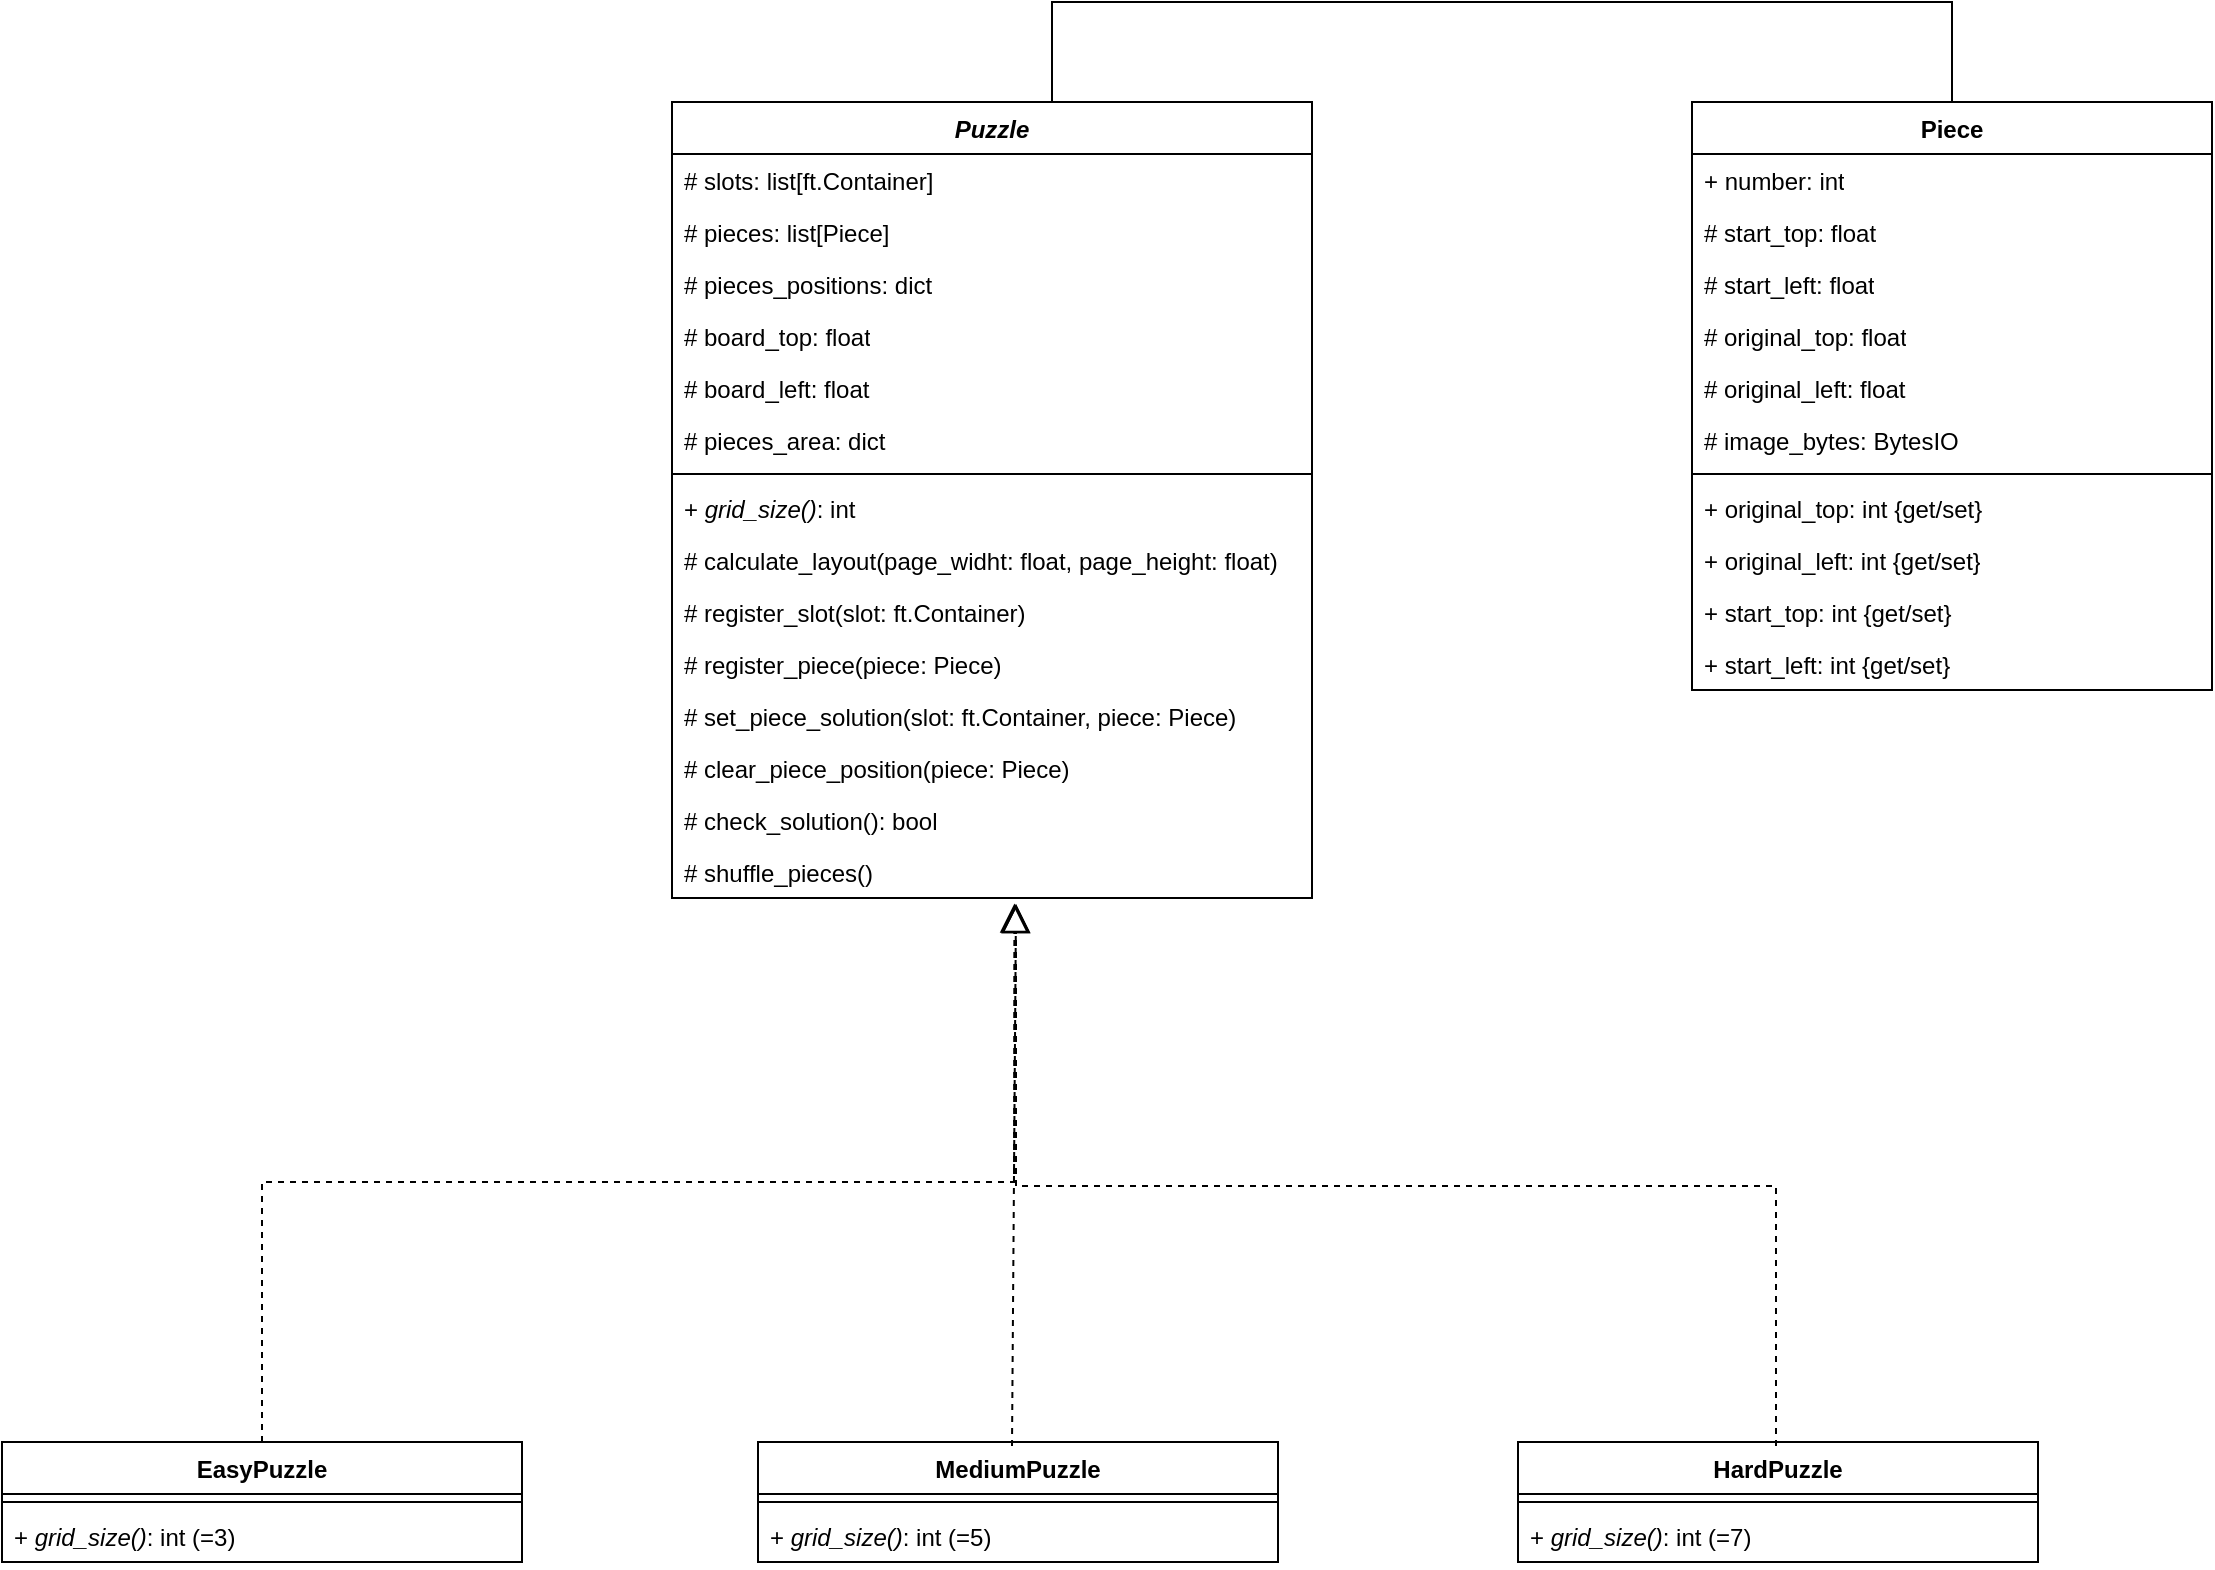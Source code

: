 <mxfile version="27.1.6">
  <diagram name="Page-1" id="c4acf3e9-155e-7222-9cf6-157b1a14988f">
    <mxGraphModel dx="1324" dy="473" grid="1" gridSize="10" guides="1" tooltips="1" connect="1" arrows="1" fold="1" page="1" pageScale="1" pageWidth="850" pageHeight="1100" background="none" math="0" shadow="0">
      <root>
        <mxCell id="0" />
        <mxCell id="1" parent="0" />
        <mxCell id="1fHKqAu6_xNlIaOvewAm-1" value="Piece" style="swimlane;fontStyle=1;align=center;verticalAlign=top;childLayout=stackLayout;horizontal=1;startSize=26;horizontalStack=0;resizeParent=1;resizeParentMax=0;resizeLast=0;collapsible=1;marginBottom=0;whiteSpace=wrap;html=1;" parent="1" vertex="1">
          <mxGeometry x="1010" y="110" width="260" height="294" as="geometry" />
        </mxCell>
        <mxCell id="1fHKqAu6_xNlIaOvewAm-3" value="+ number: int" style="text;strokeColor=none;fillColor=none;align=left;verticalAlign=top;spacingLeft=4;spacingRight=4;overflow=hidden;rotatable=0;points=[[0,0.5],[1,0.5]];portConstraint=eastwest;whiteSpace=wrap;html=1;" parent="1fHKqAu6_xNlIaOvewAm-1" vertex="1">
          <mxGeometry y="26" width="260" height="26" as="geometry" />
        </mxCell>
        <mxCell id="1fHKqAu6_xNlIaOvewAm-4" value="# start_top: float" style="text;strokeColor=none;fillColor=none;align=left;verticalAlign=top;spacingLeft=4;spacingRight=4;overflow=hidden;rotatable=0;points=[[0,0.5],[1,0.5]];portConstraint=eastwest;whiteSpace=wrap;html=1;" parent="1fHKqAu6_xNlIaOvewAm-1" vertex="1">
          <mxGeometry y="52" width="260" height="26" as="geometry" />
        </mxCell>
        <mxCell id="1fHKqAu6_xNlIaOvewAm-5" value="#&amp;nbsp;start_left: float" style="text;strokeColor=none;fillColor=none;align=left;verticalAlign=top;spacingLeft=4;spacingRight=4;overflow=hidden;rotatable=0;points=[[0,0.5],[1,0.5]];portConstraint=eastwest;whiteSpace=wrap;html=1;" parent="1fHKqAu6_xNlIaOvewAm-1" vertex="1">
          <mxGeometry y="78" width="260" height="26" as="geometry" />
        </mxCell>
        <mxCell id="1fHKqAu6_xNlIaOvewAm-12" value="#&amp;nbsp;original_top: float" style="text;strokeColor=none;fillColor=none;align=left;verticalAlign=top;spacingLeft=4;spacingRight=4;overflow=hidden;rotatable=0;points=[[0,0.5],[1,0.5]];portConstraint=eastwest;whiteSpace=wrap;html=1;" parent="1fHKqAu6_xNlIaOvewAm-1" vertex="1">
          <mxGeometry y="104" width="260" height="26" as="geometry" />
        </mxCell>
        <mxCell id="1fHKqAu6_xNlIaOvewAm-11" value="#&amp;nbsp;original_left: float" style="text;strokeColor=none;fillColor=none;align=left;verticalAlign=top;spacingLeft=4;spacingRight=4;overflow=hidden;rotatable=0;points=[[0,0.5],[1,0.5]];portConstraint=eastwest;whiteSpace=wrap;html=1;" parent="1fHKqAu6_xNlIaOvewAm-1" vertex="1">
          <mxGeometry y="130" width="260" height="26" as="geometry" />
        </mxCell>
        <mxCell id="jbpV1ImUtO6_WyjEiCDp-5" value="# image_bytes: BytesIO" style="text;strokeColor=none;fillColor=none;align=left;verticalAlign=top;spacingLeft=4;spacingRight=4;overflow=hidden;rotatable=0;points=[[0,0.5],[1,0.5]];portConstraint=eastwest;whiteSpace=wrap;html=1;" vertex="1" parent="1fHKqAu6_xNlIaOvewAm-1">
          <mxGeometry y="156" width="260" height="26" as="geometry" />
        </mxCell>
        <mxCell id="1fHKqAu6_xNlIaOvewAm-6" value="" style="line;strokeWidth=1;fillColor=none;align=left;verticalAlign=middle;spacingTop=-1;spacingLeft=3;spacingRight=3;rotatable=0;labelPosition=right;points=[];portConstraint=eastwest;strokeColor=inherit;" parent="1fHKqAu6_xNlIaOvewAm-1" vertex="1">
          <mxGeometry y="182" width="260" height="8" as="geometry" />
        </mxCell>
        <mxCell id="1fHKqAu6_xNlIaOvewAm-16" value="+ original_top: int {get/set}" style="text;strokeColor=none;fillColor=none;align=left;verticalAlign=top;spacingLeft=4;spacingRight=4;overflow=hidden;rotatable=0;points=[[0,0.5],[1,0.5]];portConstraint=eastwest;whiteSpace=wrap;html=1;" parent="1fHKqAu6_xNlIaOvewAm-1" vertex="1">
          <mxGeometry y="190" width="260" height="26" as="geometry" />
        </mxCell>
        <mxCell id="1fHKqAu6_xNlIaOvewAm-14" value="+ original_left: int {get/set}" style="text;strokeColor=none;fillColor=none;align=left;verticalAlign=top;spacingLeft=4;spacingRight=4;overflow=hidden;rotatable=0;points=[[0,0.5],[1,0.5]];portConstraint=eastwest;whiteSpace=wrap;html=1;" parent="1fHKqAu6_xNlIaOvewAm-1" vertex="1">
          <mxGeometry y="216" width="260" height="26" as="geometry" />
        </mxCell>
        <mxCell id="1fHKqAu6_xNlIaOvewAm-13" value="+ start_top: int {get/set}" style="text;strokeColor=none;fillColor=none;align=left;verticalAlign=top;spacingLeft=4;spacingRight=4;overflow=hidden;rotatable=0;points=[[0,0.5],[1,0.5]];portConstraint=eastwest;whiteSpace=wrap;html=1;" parent="1fHKqAu6_xNlIaOvewAm-1" vertex="1">
          <mxGeometry y="242" width="260" height="26" as="geometry" />
        </mxCell>
        <mxCell id="1fHKqAu6_xNlIaOvewAm-18" value="+ start_left: int {get/set}" style="text;strokeColor=none;fillColor=none;align=left;verticalAlign=top;spacingLeft=4;spacingRight=4;overflow=hidden;rotatable=0;points=[[0,0.5],[1,0.5]];portConstraint=eastwest;whiteSpace=wrap;html=1;" parent="1fHKqAu6_xNlIaOvewAm-1" vertex="1">
          <mxGeometry y="268" width="260" height="26" as="geometry" />
        </mxCell>
        <mxCell id="1fHKqAu6_xNlIaOvewAm-19" value="&lt;i&gt;Puzzle&lt;/i&gt;" style="swimlane;fontStyle=1;align=center;verticalAlign=top;childLayout=stackLayout;horizontal=1;startSize=26;horizontalStack=0;resizeParent=1;resizeParentMax=0;resizeLast=0;collapsible=1;marginBottom=0;whiteSpace=wrap;html=1;" parent="1" vertex="1">
          <mxGeometry x="500" y="110" width="320" height="398" as="geometry" />
        </mxCell>
        <mxCell id="1fHKqAu6_xNlIaOvewAm-21" value="#&amp;nbsp;slots: list[ft.Container]" style="text;strokeColor=none;fillColor=none;align=left;verticalAlign=top;spacingLeft=4;spacingRight=4;overflow=hidden;rotatable=0;points=[[0,0.5],[1,0.5]];portConstraint=eastwest;whiteSpace=wrap;html=1;" parent="1fHKqAu6_xNlIaOvewAm-19" vertex="1">
          <mxGeometry y="26" width="320" height="26" as="geometry" />
        </mxCell>
        <mxCell id="1fHKqAu6_xNlIaOvewAm-22" value="#&amp;nbsp;pieces: list[Piece]" style="text;strokeColor=none;fillColor=none;align=left;verticalAlign=top;spacingLeft=4;spacingRight=4;overflow=hidden;rotatable=0;points=[[0,0.5],[1,0.5]];portConstraint=eastwest;whiteSpace=wrap;html=1;" parent="1fHKqAu6_xNlIaOvewAm-19" vertex="1">
          <mxGeometry y="52" width="320" height="26" as="geometry" />
        </mxCell>
        <mxCell id="1fHKqAu6_xNlIaOvewAm-24" value="#&amp;nbsp;pieces_positions: dict" style="text;strokeColor=none;fillColor=none;align=left;verticalAlign=top;spacingLeft=4;spacingRight=4;overflow=hidden;rotatable=0;points=[[0,0.5],[1,0.5]];portConstraint=eastwest;whiteSpace=wrap;html=1;" parent="1fHKqAu6_xNlIaOvewAm-19" vertex="1">
          <mxGeometry y="78" width="320" height="26" as="geometry" />
        </mxCell>
        <mxCell id="1fHKqAu6_xNlIaOvewAm-26" value="# board_top: float" style="text;strokeColor=none;fillColor=none;align=left;verticalAlign=top;spacingLeft=4;spacingRight=4;overflow=hidden;rotatable=0;points=[[0,0.5],[1,0.5]];portConstraint=eastwest;whiteSpace=wrap;html=1;" parent="1fHKqAu6_xNlIaOvewAm-19" vertex="1">
          <mxGeometry y="104" width="320" height="26" as="geometry" />
        </mxCell>
        <mxCell id="1fHKqAu6_xNlIaOvewAm-25" value="#&amp;nbsp;board_left: float" style="text;strokeColor=none;fillColor=none;align=left;verticalAlign=top;spacingLeft=4;spacingRight=4;overflow=hidden;rotatable=0;points=[[0,0.5],[1,0.5]];portConstraint=eastwest;whiteSpace=wrap;html=1;" parent="1fHKqAu6_xNlIaOvewAm-19" vertex="1">
          <mxGeometry y="130" width="320" height="26" as="geometry" />
        </mxCell>
        <mxCell id="1fHKqAu6_xNlIaOvewAm-27" value="#&amp;nbsp;pieces_area: dict" style="text;strokeColor=none;fillColor=none;align=left;verticalAlign=top;spacingLeft=4;spacingRight=4;overflow=hidden;rotatable=0;points=[[0,0.5],[1,0.5]];portConstraint=eastwest;whiteSpace=wrap;html=1;" parent="1fHKqAu6_xNlIaOvewAm-19" vertex="1">
          <mxGeometry y="156" width="320" height="26" as="geometry" />
        </mxCell>
        <mxCell id="1fHKqAu6_xNlIaOvewAm-28" value="" style="line;strokeWidth=1;fillColor=none;align=left;verticalAlign=middle;spacingTop=-1;spacingLeft=3;spacingRight=3;rotatable=0;labelPosition=right;points=[];portConstraint=eastwest;strokeColor=inherit;" parent="1fHKqAu6_xNlIaOvewAm-19" vertex="1">
          <mxGeometry y="182" width="320" height="8" as="geometry" />
        </mxCell>
        <mxCell id="1fHKqAu6_xNlIaOvewAm-29" value="+ &lt;i&gt;grid_size()&lt;/i&gt;: int" style="text;strokeColor=none;fillColor=none;align=left;verticalAlign=top;spacingLeft=4;spacingRight=4;overflow=hidden;rotatable=0;points=[[0,0.5],[1,0.5]];portConstraint=eastwest;whiteSpace=wrap;html=1;" parent="1fHKqAu6_xNlIaOvewAm-19" vertex="1">
          <mxGeometry y="190" width="320" height="26" as="geometry" />
        </mxCell>
        <mxCell id="1fHKqAu6_xNlIaOvewAm-38" value="#&amp;nbsp;calculate_layout(page_widht: float, page_height: float)" style="text;strokeColor=none;fillColor=none;align=left;verticalAlign=top;spacingLeft=4;spacingRight=4;overflow=hidden;rotatable=0;points=[[0,0.5],[1,0.5]];portConstraint=eastwest;whiteSpace=wrap;html=1;" parent="1fHKqAu6_xNlIaOvewAm-19" vertex="1">
          <mxGeometry y="216" width="320" height="26" as="geometry" />
        </mxCell>
        <mxCell id="jbpV1ImUtO6_WyjEiCDp-1" value="#&amp;nbsp;register_slot(slot: ft.Container)" style="text;strokeColor=none;fillColor=none;align=left;verticalAlign=top;spacingLeft=4;spacingRight=4;overflow=hidden;rotatable=0;points=[[0,0.5],[1,0.5]];portConstraint=eastwest;whiteSpace=wrap;html=1;" vertex="1" parent="1fHKqAu6_xNlIaOvewAm-19">
          <mxGeometry y="242" width="320" height="26" as="geometry" />
        </mxCell>
        <mxCell id="jbpV1ImUtO6_WyjEiCDp-2" value="#&amp;nbsp;register_piece(piece: Piece)" style="text;strokeColor=none;fillColor=none;align=left;verticalAlign=top;spacingLeft=4;spacingRight=4;overflow=hidden;rotatable=0;points=[[0,0.5],[1,0.5]];portConstraint=eastwest;whiteSpace=wrap;html=1;" vertex="1" parent="1fHKqAu6_xNlIaOvewAm-19">
          <mxGeometry y="268" width="320" height="26" as="geometry" />
        </mxCell>
        <mxCell id="jbpV1ImUtO6_WyjEiCDp-3" value="#&amp;nbsp;set_piece_solution(slot: ft.Container, piece: Piece)" style="text;strokeColor=none;fillColor=none;align=left;verticalAlign=top;spacingLeft=4;spacingRight=4;overflow=hidden;rotatable=0;points=[[0,0.5],[1,0.5]];portConstraint=eastwest;whiteSpace=wrap;html=1;" vertex="1" parent="1fHKqAu6_xNlIaOvewAm-19">
          <mxGeometry y="294" width="320" height="26" as="geometry" />
        </mxCell>
        <mxCell id="jbpV1ImUtO6_WyjEiCDp-4" value="#&amp;nbsp;clear_piece_position(piece: Piece)" style="text;strokeColor=none;fillColor=none;align=left;verticalAlign=top;spacingLeft=4;spacingRight=4;overflow=hidden;rotatable=0;points=[[0,0.5],[1,0.5]];portConstraint=eastwest;whiteSpace=wrap;html=1;" vertex="1" parent="1fHKqAu6_xNlIaOvewAm-19">
          <mxGeometry y="320" width="320" height="26" as="geometry" />
        </mxCell>
        <mxCell id="1fHKqAu6_xNlIaOvewAm-34" value="#&amp;nbsp;check_solution(): bool" style="text;strokeColor=none;fillColor=none;align=left;verticalAlign=top;spacingLeft=4;spacingRight=4;overflow=hidden;rotatable=0;points=[[0,0.5],[1,0.5]];portConstraint=eastwest;whiteSpace=wrap;html=1;" parent="1fHKqAu6_xNlIaOvewAm-19" vertex="1">
          <mxGeometry y="346" width="320" height="26" as="geometry" />
        </mxCell>
        <mxCell id="1fHKqAu6_xNlIaOvewAm-35" value="#&amp;nbsp;shuffle_pieces()" style="text;strokeColor=none;fillColor=none;align=left;verticalAlign=top;spacingLeft=4;spacingRight=4;overflow=hidden;rotatable=0;points=[[0,0.5],[1,0.5]];portConstraint=eastwest;whiteSpace=wrap;html=1;" parent="1fHKqAu6_xNlIaOvewAm-19" vertex="1">
          <mxGeometry y="372" width="320" height="26" as="geometry" />
        </mxCell>
        <mxCell id="1fHKqAu6_xNlIaOvewAm-79" value="EasyPuzzle" style="swimlane;fontStyle=1;align=center;verticalAlign=top;childLayout=stackLayout;horizontal=1;startSize=26;horizontalStack=0;resizeParent=1;resizeParentMax=0;resizeLast=0;collapsible=1;marginBottom=0;whiteSpace=wrap;html=1;" parent="1" vertex="1">
          <mxGeometry x="165" y="780" width="260" height="60" as="geometry" />
        </mxCell>
        <mxCell id="1fHKqAu6_xNlIaOvewAm-88" value="" style="line;strokeWidth=1;fillColor=none;align=left;verticalAlign=middle;spacingTop=-1;spacingLeft=3;spacingRight=3;rotatable=0;labelPosition=right;points=[];portConstraint=eastwest;strokeColor=inherit;" parent="1fHKqAu6_xNlIaOvewAm-79" vertex="1">
          <mxGeometry y="26" width="260" height="8" as="geometry" />
        </mxCell>
        <mxCell id="1fHKqAu6_xNlIaOvewAm-89" value="+ &lt;i&gt;grid_size()&lt;/i&gt;: int (=3)" style="text;strokeColor=none;fillColor=none;align=left;verticalAlign=top;spacingLeft=4;spacingRight=4;overflow=hidden;rotatable=0;points=[[0,0.5],[1,0.5]];portConstraint=eastwest;whiteSpace=wrap;html=1;" parent="1fHKqAu6_xNlIaOvewAm-79" vertex="1">
          <mxGeometry y="34" width="260" height="26" as="geometry" />
        </mxCell>
        <mxCell id="1fHKqAu6_xNlIaOvewAm-99" value="MediumPuzzle" style="swimlane;fontStyle=1;align=center;verticalAlign=top;childLayout=stackLayout;horizontal=1;startSize=26;horizontalStack=0;resizeParent=1;resizeParentMax=0;resizeLast=0;collapsible=1;marginBottom=0;whiteSpace=wrap;html=1;" parent="1" vertex="1">
          <mxGeometry x="543" y="780" width="260" height="60" as="geometry" />
        </mxCell>
        <mxCell id="1fHKqAu6_xNlIaOvewAm-109" value="" style="line;strokeWidth=1;fillColor=none;align=left;verticalAlign=middle;spacingTop=-1;spacingLeft=3;spacingRight=3;rotatable=0;labelPosition=right;points=[];portConstraint=eastwest;strokeColor=inherit;" parent="1fHKqAu6_xNlIaOvewAm-99" vertex="1">
          <mxGeometry y="26" width="260" height="8" as="geometry" />
        </mxCell>
        <mxCell id="1fHKqAu6_xNlIaOvewAm-108" value="+ &lt;i&gt;grid_size()&lt;/i&gt;: int (=5)" style="text;strokeColor=none;fillColor=none;align=left;verticalAlign=top;spacingLeft=4;spacingRight=4;overflow=hidden;rotatable=0;points=[[0,0.5],[1,0.5]];portConstraint=eastwest;whiteSpace=wrap;html=1;" parent="1fHKqAu6_xNlIaOvewAm-99" vertex="1">
          <mxGeometry y="34" width="260" height="26" as="geometry" />
        </mxCell>
        <mxCell id="1fHKqAu6_xNlIaOvewAm-119" value="HardPuzzle" style="swimlane;fontStyle=1;align=center;verticalAlign=top;childLayout=stackLayout;horizontal=1;startSize=26;horizontalStack=0;resizeParent=1;resizeParentMax=0;resizeLast=0;collapsible=1;marginBottom=0;whiteSpace=wrap;html=1;" parent="1" vertex="1">
          <mxGeometry x="923" y="780" width="260" height="60" as="geometry" />
        </mxCell>
        <mxCell id="1fHKqAu6_xNlIaOvewAm-129" value="" style="line;strokeWidth=1;fillColor=none;align=left;verticalAlign=middle;spacingTop=-1;spacingLeft=3;spacingRight=3;rotatable=0;labelPosition=right;points=[];portConstraint=eastwest;strokeColor=inherit;" parent="1fHKqAu6_xNlIaOvewAm-119" vertex="1">
          <mxGeometry y="26" width="260" height="8" as="geometry" />
        </mxCell>
        <mxCell id="1fHKqAu6_xNlIaOvewAm-128" value="+ &lt;i&gt;grid_size()&lt;/i&gt;: int (=7)" style="text;strokeColor=none;fillColor=none;align=left;verticalAlign=top;spacingLeft=4;spacingRight=4;overflow=hidden;rotatable=0;points=[[0,0.5],[1,0.5]];portConstraint=eastwest;whiteSpace=wrap;html=1;" parent="1fHKqAu6_xNlIaOvewAm-119" vertex="1">
          <mxGeometry y="34" width="260" height="26" as="geometry" />
        </mxCell>
        <mxCell id="1fHKqAu6_xNlIaOvewAm-140" value="" style="endArrow=block;dashed=1;endFill=0;endSize=12;html=1;rounded=0;exitX=0.5;exitY=0;exitDx=0;exitDy=0;entryX=0.535;entryY=1.106;entryDx=0;entryDy=0;entryPerimeter=0;" parent="1" source="1fHKqAu6_xNlIaOvewAm-79" target="1fHKqAu6_xNlIaOvewAm-35" edge="1">
          <mxGeometry width="160" relative="1" as="geometry">
            <mxPoint x="290" y="590" as="sourcePoint" />
            <mxPoint x="699.62" y="537.458" as="targetPoint" />
            <Array as="points">
              <mxPoint x="295" y="650" />
              <mxPoint x="671" y="650" />
            </Array>
          </mxGeometry>
        </mxCell>
        <mxCell id="1fHKqAu6_xNlIaOvewAm-161" value="" style="endArrow=block;dashed=1;endFill=0;endSize=12;html=1;rounded=0;exitX=0.5;exitY=0;exitDx=0;exitDy=0;" parent="1" edge="1">
          <mxGeometry width="160" relative="1" as="geometry">
            <mxPoint x="670" y="782" as="sourcePoint" />
            <mxPoint x="672" y="511" as="targetPoint" />
          </mxGeometry>
        </mxCell>
        <mxCell id="1fHKqAu6_xNlIaOvewAm-182" value="" style="endArrow=block;dashed=1;endFill=0;endSize=12;html=1;rounded=0;exitX=0.5;exitY=0;exitDx=0;exitDy=0;" parent="1" edge="1">
          <mxGeometry width="160" relative="1" as="geometry">
            <mxPoint x="1052" y="782" as="sourcePoint" />
            <mxPoint x="672" y="511" as="targetPoint" />
            <Array as="points">
              <mxPoint x="1052" y="652" />
              <mxPoint x="672" y="652" />
            </Array>
          </mxGeometry>
        </mxCell>
        <mxCell id="1fHKqAu6_xNlIaOvewAm-183" value="" style="endArrow=none;html=1;edgeStyle=orthogonalEdgeStyle;rounded=0;exitX=0.5;exitY=0;exitDx=0;exitDy=0;entryX=0.5;entryY=0;entryDx=0;entryDy=0;" parent="1" source="1fHKqAu6_xNlIaOvewAm-19" target="1fHKqAu6_xNlIaOvewAm-1" edge="1">
          <mxGeometry relative="1" as="geometry">
            <mxPoint x="1050" y="290" as="sourcePoint" />
            <mxPoint x="1210" y="290" as="targetPoint" />
            <Array as="points">
              <mxPoint x="690" y="60" />
              <mxPoint x="1140" y="60" />
            </Array>
          </mxGeometry>
        </mxCell>
      </root>
    </mxGraphModel>
  </diagram>
</mxfile>
